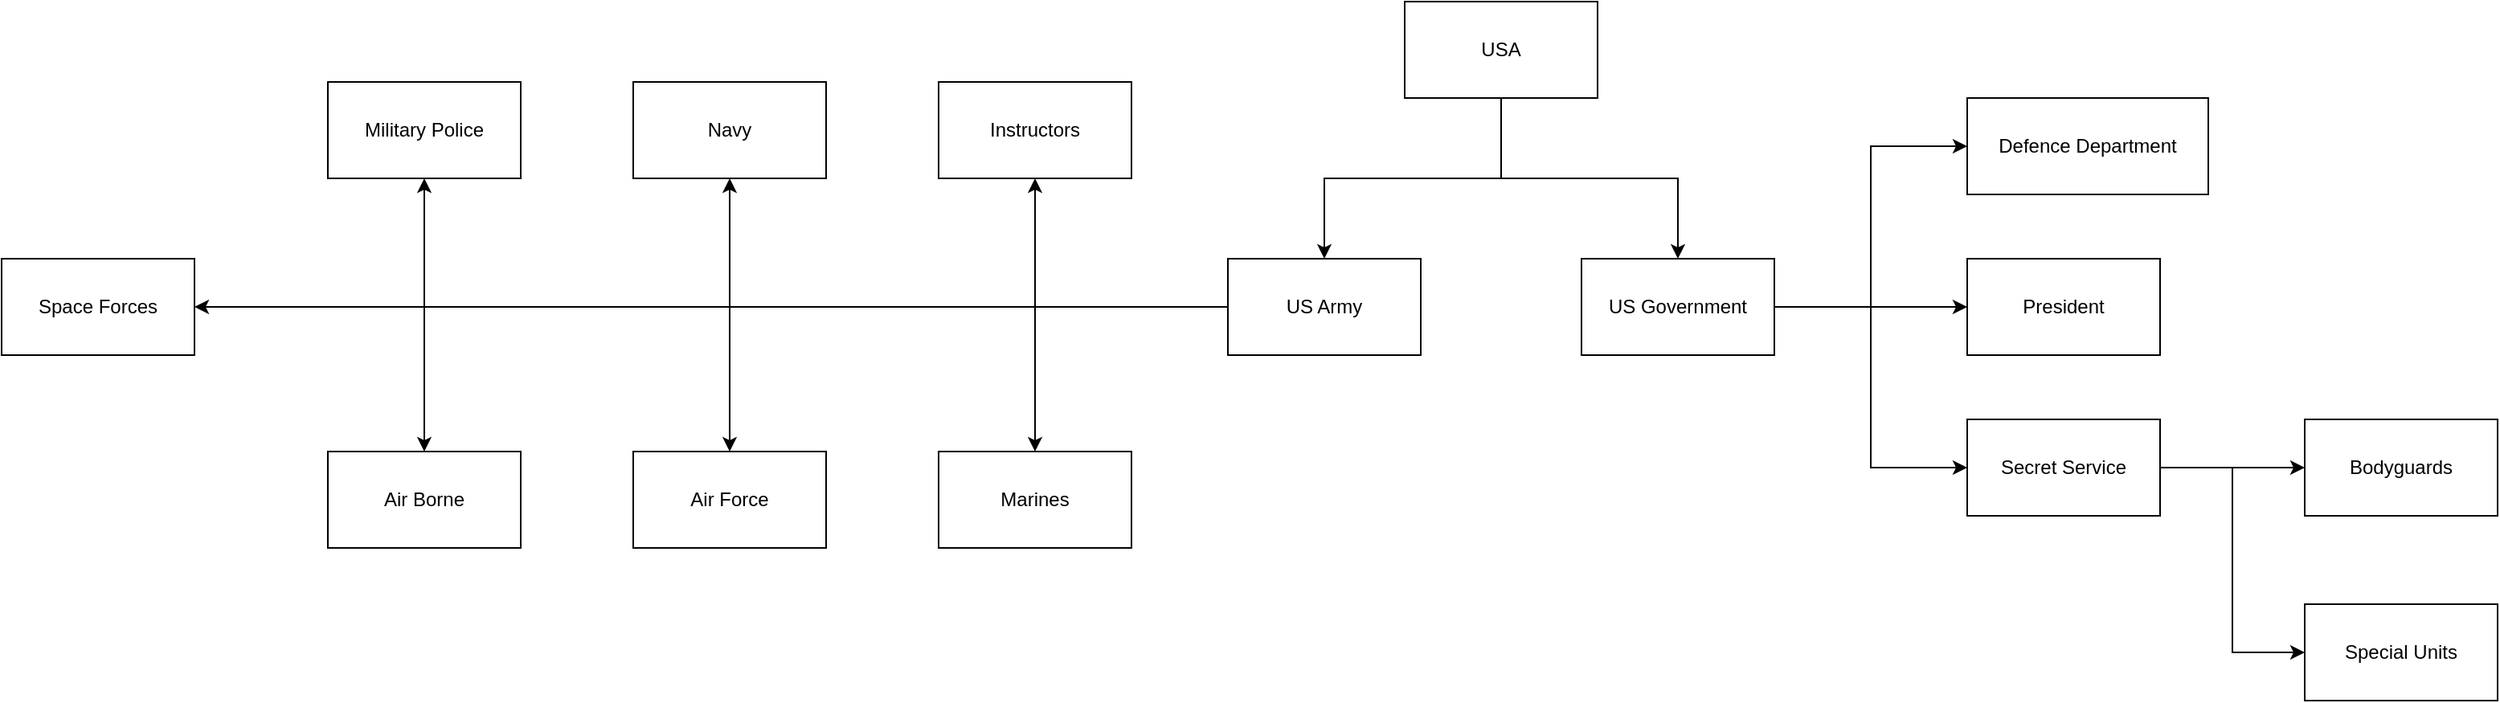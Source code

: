 <mxfile version="24.7.7">
  <diagram name="Strona-1" id="BBOQiUGvL47wXQ2HDbsv">
    <mxGraphModel dx="1877" dy="562" grid="1" gridSize="10" guides="1" tooltips="1" connect="1" arrows="1" fold="1" page="1" pageScale="1" pageWidth="827" pageHeight="1169" math="0" shadow="0">
      <root>
        <mxCell id="0" />
        <mxCell id="1" parent="0" />
        <mxCell id="k31KLtlGpHvFteeG_nSf-4" style="edgeStyle=orthogonalEdgeStyle;rounded=0;orthogonalLoop=1;jettySize=auto;html=1;" parent="1" source="k31KLtlGpHvFteeG_nSf-2" target="k31KLtlGpHvFteeG_nSf-3" edge="1">
          <mxGeometry relative="1" as="geometry" />
        </mxCell>
        <mxCell id="k31KLtlGpHvFteeG_nSf-6" style="edgeStyle=orthogonalEdgeStyle;rounded=0;orthogonalLoop=1;jettySize=auto;html=1;entryX=0.5;entryY=0;entryDx=0;entryDy=0;" parent="1" source="k31KLtlGpHvFteeG_nSf-2" target="k31KLtlGpHvFteeG_nSf-5" edge="1">
          <mxGeometry relative="1" as="geometry" />
        </mxCell>
        <mxCell id="k31KLtlGpHvFteeG_nSf-2" value="USA" style="rounded=0;whiteSpace=wrap;html=1;" parent="1" vertex="1">
          <mxGeometry x="340" y="240" width="120" height="60" as="geometry" />
        </mxCell>
        <mxCell id="k31KLtlGpHvFteeG_nSf-20" style="edgeStyle=orthogonalEdgeStyle;rounded=0;orthogonalLoop=1;jettySize=auto;html=1;" parent="1" source="k31KLtlGpHvFteeG_nSf-3" target="k31KLtlGpHvFteeG_nSf-19" edge="1">
          <mxGeometry relative="1" as="geometry" />
        </mxCell>
        <mxCell id="k31KLtlGpHvFteeG_nSf-23" style="edgeStyle=orthogonalEdgeStyle;rounded=0;orthogonalLoop=1;jettySize=auto;html=1;entryX=0.5;entryY=0;entryDx=0;entryDy=0;" parent="1" source="k31KLtlGpHvFteeG_nSf-3" target="k31KLtlGpHvFteeG_nSf-21" edge="1">
          <mxGeometry relative="1" as="geometry" />
        </mxCell>
        <mxCell id="k31KLtlGpHvFteeG_nSf-24" style="edgeStyle=orthogonalEdgeStyle;rounded=0;orthogonalLoop=1;jettySize=auto;html=1;entryX=0.5;entryY=0;entryDx=0;entryDy=0;" parent="1" source="k31KLtlGpHvFteeG_nSf-3" target="k31KLtlGpHvFteeG_nSf-22" edge="1">
          <mxGeometry relative="1" as="geometry" />
        </mxCell>
        <mxCell id="k31KLtlGpHvFteeG_nSf-26" style="edgeStyle=orthogonalEdgeStyle;rounded=0;orthogonalLoop=1;jettySize=auto;html=1;entryX=0.5;entryY=0;entryDx=0;entryDy=0;" parent="1" source="k31KLtlGpHvFteeG_nSf-3" target="k31KLtlGpHvFteeG_nSf-25" edge="1">
          <mxGeometry relative="1" as="geometry" />
        </mxCell>
        <mxCell id="k31KLtlGpHvFteeG_nSf-30" style="edgeStyle=orthogonalEdgeStyle;rounded=0;orthogonalLoop=1;jettySize=auto;html=1;entryX=0.5;entryY=1;entryDx=0;entryDy=0;" parent="1" source="k31KLtlGpHvFteeG_nSf-3" target="k31KLtlGpHvFteeG_nSf-29" edge="1">
          <mxGeometry relative="1" as="geometry" />
        </mxCell>
        <mxCell id="k31KLtlGpHvFteeG_nSf-35" style="edgeStyle=orthogonalEdgeStyle;rounded=0;orthogonalLoop=1;jettySize=auto;html=1;entryX=0.5;entryY=1;entryDx=0;entryDy=0;" parent="1" source="k31KLtlGpHvFteeG_nSf-3" target="k31KLtlGpHvFteeG_nSf-27" edge="1">
          <mxGeometry relative="1" as="geometry" />
        </mxCell>
        <mxCell id="k31KLtlGpHvFteeG_nSf-41" style="edgeStyle=orthogonalEdgeStyle;rounded=0;orthogonalLoop=1;jettySize=auto;html=1;" parent="1" source="k31KLtlGpHvFteeG_nSf-3" target="k31KLtlGpHvFteeG_nSf-44" edge="1">
          <mxGeometry relative="1" as="geometry">
            <mxPoint x="-400" y="430" as="targetPoint" />
          </mxGeometry>
        </mxCell>
        <mxCell id="k31KLtlGpHvFteeG_nSf-3" value="US Army" style="rounded=0;whiteSpace=wrap;html=1;" parent="1" vertex="1">
          <mxGeometry x="230" y="400" width="120" height="60" as="geometry" />
        </mxCell>
        <mxCell id="k31KLtlGpHvFteeG_nSf-8" style="edgeStyle=orthogonalEdgeStyle;rounded=0;orthogonalLoop=1;jettySize=auto;html=1;" parent="1" source="k31KLtlGpHvFteeG_nSf-5" target="k31KLtlGpHvFteeG_nSf-7" edge="1">
          <mxGeometry relative="1" as="geometry" />
        </mxCell>
        <mxCell id="k31KLtlGpHvFteeG_nSf-10" style="edgeStyle=orthogonalEdgeStyle;rounded=0;orthogonalLoop=1;jettySize=auto;html=1;entryX=0;entryY=0.5;entryDx=0;entryDy=0;" parent="1" source="k31KLtlGpHvFteeG_nSf-5" target="k31KLtlGpHvFteeG_nSf-9" edge="1">
          <mxGeometry relative="1" as="geometry" />
        </mxCell>
        <mxCell id="k31KLtlGpHvFteeG_nSf-12" style="edgeStyle=orthogonalEdgeStyle;rounded=0;orthogonalLoop=1;jettySize=auto;html=1;entryX=0;entryY=0.5;entryDx=0;entryDy=0;" parent="1" source="k31KLtlGpHvFteeG_nSf-5" target="k31KLtlGpHvFteeG_nSf-11" edge="1">
          <mxGeometry relative="1" as="geometry" />
        </mxCell>
        <mxCell id="k31KLtlGpHvFteeG_nSf-5" value="US Government" style="rounded=0;whiteSpace=wrap;html=1;" parent="1" vertex="1">
          <mxGeometry x="450" y="400" width="120" height="60" as="geometry" />
        </mxCell>
        <mxCell id="k31KLtlGpHvFteeG_nSf-7" value="President" style="rounded=0;whiteSpace=wrap;html=1;" parent="1" vertex="1">
          <mxGeometry x="690" y="400" width="120" height="60" as="geometry" />
        </mxCell>
        <mxCell id="k31KLtlGpHvFteeG_nSf-15" style="edgeStyle=orthogonalEdgeStyle;rounded=0;orthogonalLoop=1;jettySize=auto;html=1;entryX=0;entryY=0.5;entryDx=0;entryDy=0;" parent="1" source="k31KLtlGpHvFteeG_nSf-9" target="k31KLtlGpHvFteeG_nSf-14" edge="1">
          <mxGeometry relative="1" as="geometry" />
        </mxCell>
        <mxCell id="k31KLtlGpHvFteeG_nSf-17" style="edgeStyle=orthogonalEdgeStyle;rounded=0;orthogonalLoop=1;jettySize=auto;html=1;entryX=0;entryY=0.5;entryDx=0;entryDy=0;" parent="1" source="k31KLtlGpHvFteeG_nSf-9" target="k31KLtlGpHvFteeG_nSf-16" edge="1">
          <mxGeometry relative="1" as="geometry" />
        </mxCell>
        <mxCell id="k31KLtlGpHvFteeG_nSf-9" value="Secret Service" style="rounded=0;whiteSpace=wrap;html=1;" parent="1" vertex="1">
          <mxGeometry x="690" y="500" width="120" height="60" as="geometry" />
        </mxCell>
        <mxCell id="k31KLtlGpHvFteeG_nSf-11" value="Defence Department" style="rounded=0;whiteSpace=wrap;html=1;" parent="1" vertex="1">
          <mxGeometry x="690" y="300" width="150" height="60" as="geometry" />
        </mxCell>
        <mxCell id="k31KLtlGpHvFteeG_nSf-14" value="Bodyguards" style="rounded=0;whiteSpace=wrap;html=1;" parent="1" vertex="1">
          <mxGeometry x="900" y="500" width="120" height="60" as="geometry" />
        </mxCell>
        <mxCell id="k31KLtlGpHvFteeG_nSf-16" value="Special Units" style="rounded=0;whiteSpace=wrap;html=1;" parent="1" vertex="1">
          <mxGeometry x="900" y="615" width="120" height="60" as="geometry" />
        </mxCell>
        <mxCell id="k31KLtlGpHvFteeG_nSf-19" value="Navy" style="rounded=0;whiteSpace=wrap;html=1;" parent="1" vertex="1">
          <mxGeometry x="-140" y="290" width="120" height="60" as="geometry" />
        </mxCell>
        <mxCell id="k31KLtlGpHvFteeG_nSf-21" value="Marines" style="rounded=0;whiteSpace=wrap;html=1;" parent="1" vertex="1">
          <mxGeometry x="50" y="520" width="120" height="60" as="geometry" />
        </mxCell>
        <mxCell id="k31KLtlGpHvFteeG_nSf-22" value="Air Force" style="rounded=0;whiteSpace=wrap;html=1;" parent="1" vertex="1">
          <mxGeometry x="-140" y="520" width="120" height="60" as="geometry" />
        </mxCell>
        <mxCell id="k31KLtlGpHvFteeG_nSf-25" value="Air Borne" style="rounded=0;whiteSpace=wrap;html=1;" parent="1" vertex="1">
          <mxGeometry x="-330" y="520" width="120" height="60" as="geometry" />
        </mxCell>
        <mxCell id="k31KLtlGpHvFteeG_nSf-27" value="Military Police" style="rounded=0;whiteSpace=wrap;html=1;" parent="1" vertex="1">
          <mxGeometry x="-330" y="290" width="120" height="60" as="geometry" />
        </mxCell>
        <mxCell id="k31KLtlGpHvFteeG_nSf-29" value="Instructors" style="rounded=0;whiteSpace=wrap;html=1;" parent="1" vertex="1">
          <mxGeometry x="50" y="290" width="120" height="60" as="geometry" />
        </mxCell>
        <mxCell id="k31KLtlGpHvFteeG_nSf-44" value="Space Forces" style="rounded=0;whiteSpace=wrap;html=1;" parent="1" vertex="1">
          <mxGeometry x="-533" y="400" width="120" height="60" as="geometry" />
        </mxCell>
      </root>
    </mxGraphModel>
  </diagram>
</mxfile>
